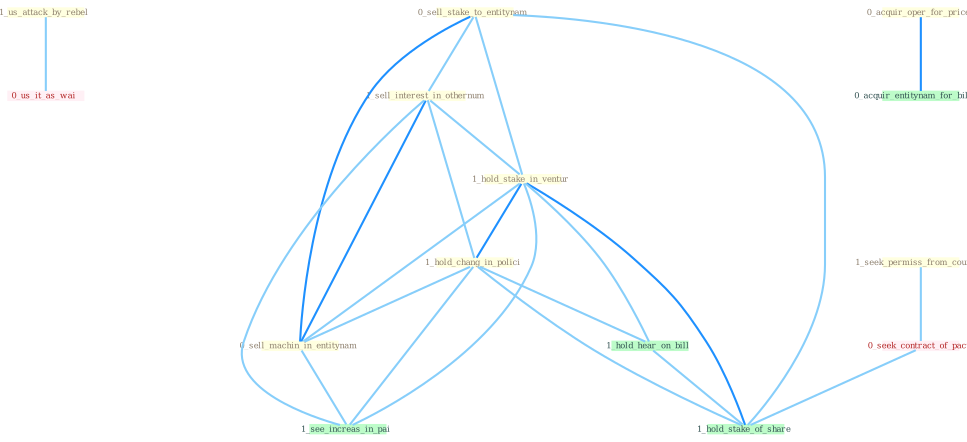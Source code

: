 Graph G{ 
    node
    [shape=polygon,style=filled,width=.5,height=.06,color="#BDFCC9",fixedsize=true,fontsize=4,
    fontcolor="#2f4f4f"];
    {node
    [color="#ffffe0", fontcolor="#8b7d6b"] "1_us_attack_by_rebel " "0_sell_stake_to_entitynam " "1_sell_interest_in_othernum " "1_hold_stake_in_ventur " "1_seek_permiss_from_council " "1_hold_chang_in_polici " "0_acquir_oper_for_price " "0_sell_machin_in_entitynam "}
{node [color="#fff0f5", fontcolor="#b22222"] "0_seek_contract_of_pact " "0_us_it_as_wai "}
edge [color="#B0E2FF"];

	"1_us_attack_by_rebel " -- "0_us_it_as_wai " [w="1", color="#87cefa" ];
	"0_sell_stake_to_entitynam " -- "1_sell_interest_in_othernum " [w="1", color="#87cefa" ];
	"0_sell_stake_to_entitynam " -- "1_hold_stake_in_ventur " [w="1", color="#87cefa" ];
	"0_sell_stake_to_entitynam " -- "0_sell_machin_in_entitynam " [w="2", color="#1e90ff" , len=0.8];
	"0_sell_stake_to_entitynam " -- "1_hold_stake_of_share " [w="1", color="#87cefa" ];
	"1_sell_interest_in_othernum " -- "1_hold_stake_in_ventur " [w="1", color="#87cefa" ];
	"1_sell_interest_in_othernum " -- "1_hold_chang_in_polici " [w="1", color="#87cefa" ];
	"1_sell_interest_in_othernum " -- "0_sell_machin_in_entitynam " [w="2", color="#1e90ff" , len=0.8];
	"1_sell_interest_in_othernum " -- "1_see_increas_in_pai " [w="1", color="#87cefa" ];
	"1_hold_stake_in_ventur " -- "1_hold_chang_in_polici " [w="2", color="#1e90ff" , len=0.8];
	"1_hold_stake_in_ventur " -- "0_sell_machin_in_entitynam " [w="1", color="#87cefa" ];
	"1_hold_stake_in_ventur " -- "1_see_increas_in_pai " [w="1", color="#87cefa" ];
	"1_hold_stake_in_ventur " -- "1_hold_hear_on_bill " [w="1", color="#87cefa" ];
	"1_hold_stake_in_ventur " -- "1_hold_stake_of_share " [w="2", color="#1e90ff" , len=0.8];
	"1_seek_permiss_from_council " -- "0_seek_contract_of_pact " [w="1", color="#87cefa" ];
	"1_hold_chang_in_polici " -- "0_sell_machin_in_entitynam " [w="1", color="#87cefa" ];
	"1_hold_chang_in_polici " -- "1_see_increas_in_pai " [w="1", color="#87cefa" ];
	"1_hold_chang_in_polici " -- "1_hold_hear_on_bill " [w="1", color="#87cefa" ];
	"1_hold_chang_in_polici " -- "1_hold_stake_of_share " [w="1", color="#87cefa" ];
	"0_acquir_oper_for_price " -- "0_acquir_entitynam_for_billion " [w="2", color="#1e90ff" , len=0.8];
	"0_sell_machin_in_entitynam " -- "1_see_increas_in_pai " [w="1", color="#87cefa" ];
	"0_seek_contract_of_pact " -- "1_hold_stake_of_share " [w="1", color="#87cefa" ];
	"1_hold_hear_on_bill " -- "1_hold_stake_of_share " [w="1", color="#87cefa" ];
}